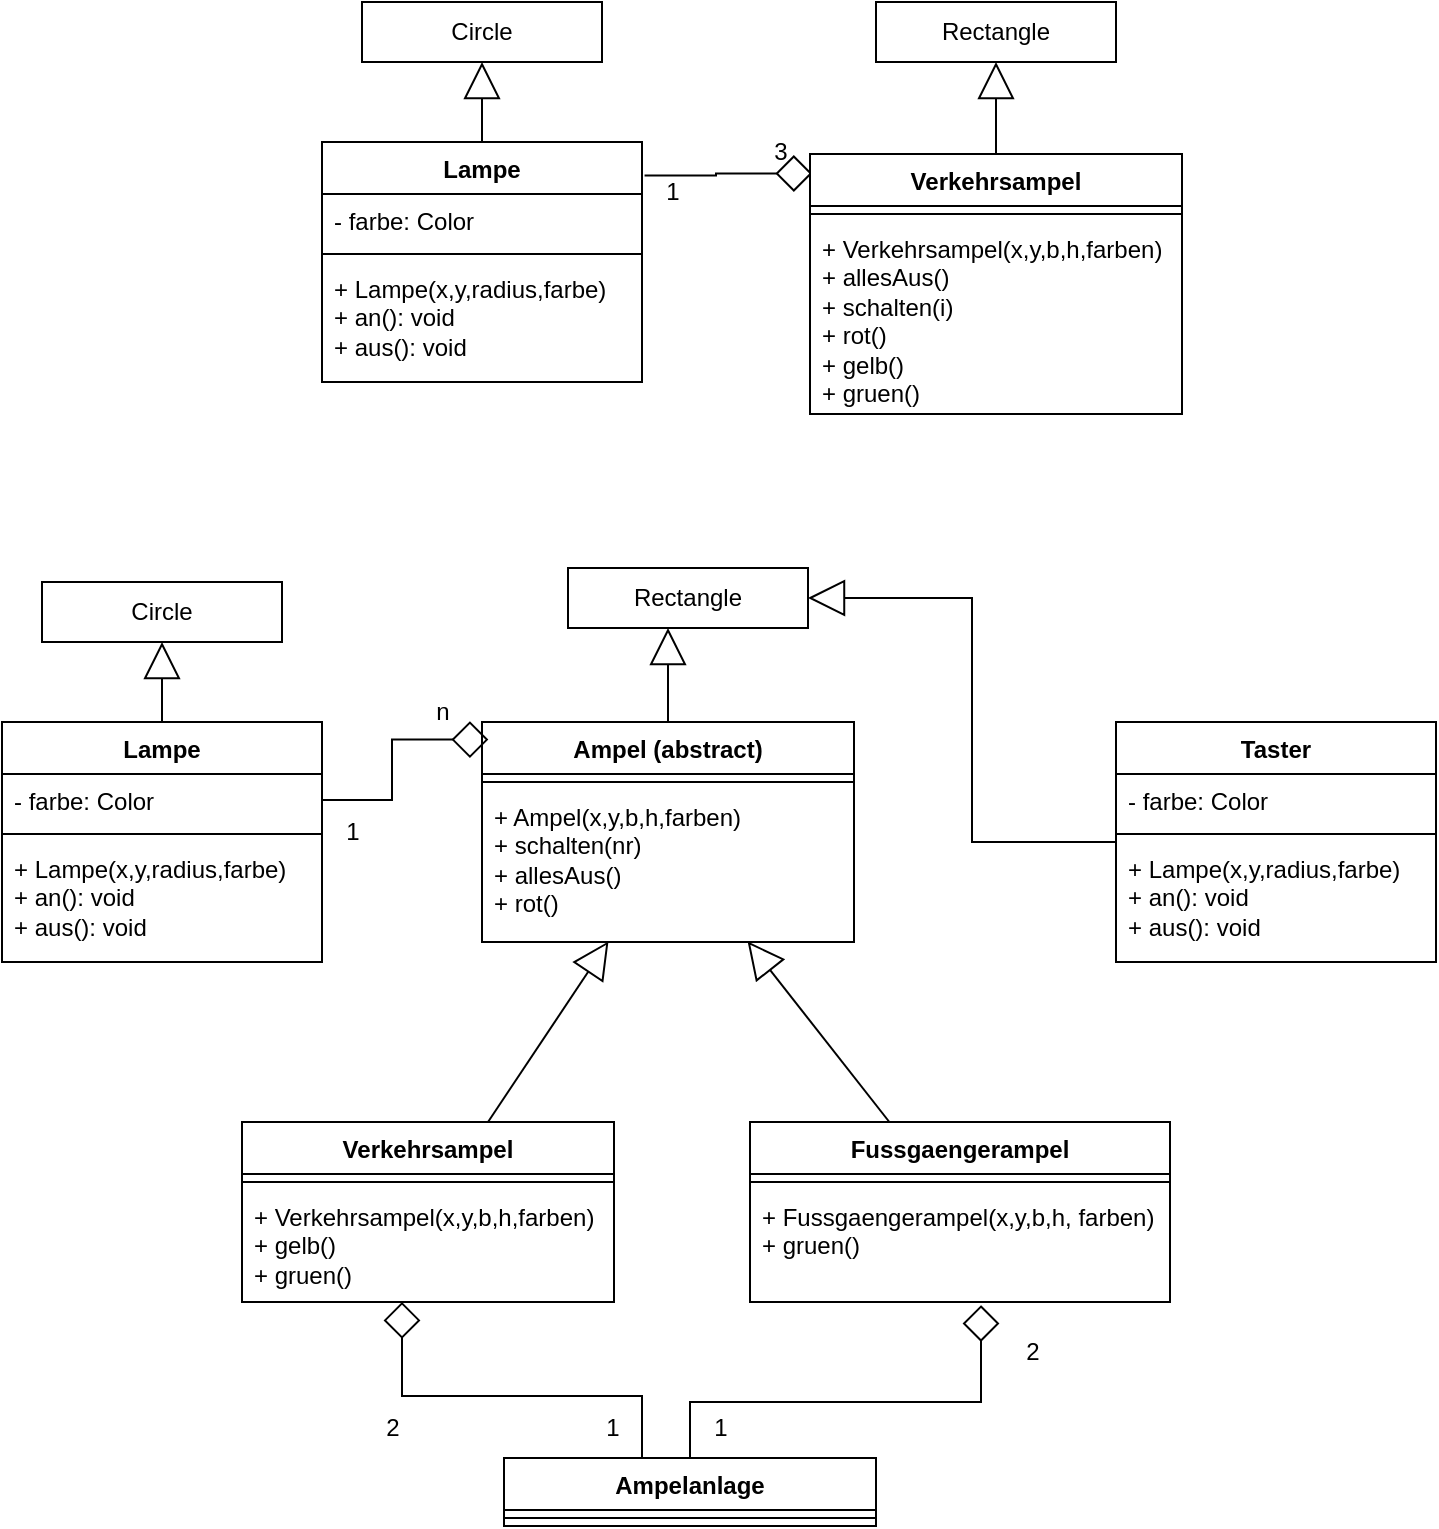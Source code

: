 <mxfile version="24.7.8">
  <diagram name="Seite-1" id="z6wTtBCh7NXx58Hlxl3K">
    <mxGraphModel dx="1235" dy="731" grid="1" gridSize="10" guides="1" tooltips="1" connect="1" arrows="1" fold="1" page="1" pageScale="1" pageWidth="827" pageHeight="1169" math="0" shadow="0">
      <root>
        <mxCell id="0" />
        <mxCell id="1" parent="0" />
        <mxCell id="4R28J3MM1DJTVRBlOuDF-10" value="Circle" style="rounded=0;whiteSpace=wrap;html=1;" parent="1" vertex="1">
          <mxGeometry x="210" y="40" width="120" height="30" as="geometry" />
        </mxCell>
        <mxCell id="NXsVukzLSNer_sT8EOo0-5" style="rounded=0;orthogonalLoop=1;jettySize=auto;html=1;endArrow=diamond;endFill=0;endSize=16;entryX=0.006;entryY=0.075;entryDx=0;entryDy=0;entryPerimeter=0;edgeStyle=orthogonalEdgeStyle;exitX=1.008;exitY=0.14;exitDx=0;exitDy=0;exitPerimeter=0;" edge="1" parent="1" source="4R28J3MM1DJTVRBlOuDF-11" target="NXsVukzLSNer_sT8EOo0-1">
          <mxGeometry relative="1" as="geometry" />
        </mxCell>
        <mxCell id="4R28J3MM1DJTVRBlOuDF-11" value="Lampe" style="swimlane;fontStyle=1;align=center;verticalAlign=top;childLayout=stackLayout;horizontal=1;startSize=26;horizontalStack=0;resizeParent=1;resizeParentMax=0;resizeLast=0;collapsible=1;marginBottom=0;whiteSpace=wrap;html=1;" parent="1" vertex="1">
          <mxGeometry x="190" y="110" width="160" height="120" as="geometry" />
        </mxCell>
        <mxCell id="4R28J3MM1DJTVRBlOuDF-12" value="- farbe: Color" style="text;strokeColor=none;fillColor=none;align=left;verticalAlign=top;spacingLeft=4;spacingRight=4;overflow=hidden;rotatable=0;points=[[0,0.5],[1,0.5]];portConstraint=eastwest;whiteSpace=wrap;html=1;" parent="4R28J3MM1DJTVRBlOuDF-11" vertex="1">
          <mxGeometry y="26" width="160" height="26" as="geometry" />
        </mxCell>
        <mxCell id="4R28J3MM1DJTVRBlOuDF-13" value="" style="line;strokeWidth=1;fillColor=none;align=left;verticalAlign=middle;spacingTop=-1;spacingLeft=3;spacingRight=3;rotatable=0;labelPosition=right;points=[];portConstraint=eastwest;strokeColor=inherit;" parent="4R28J3MM1DJTVRBlOuDF-11" vertex="1">
          <mxGeometry y="52" width="160" height="8" as="geometry" />
        </mxCell>
        <mxCell id="4R28J3MM1DJTVRBlOuDF-14" value="&lt;div&gt;+ Lampe(x,y,radius,farbe)&lt;/div&gt;+ an(): void&lt;div&gt;+ aus(): void&lt;/div&gt;" style="text;strokeColor=none;fillColor=none;align=left;verticalAlign=top;spacingLeft=4;spacingRight=4;overflow=hidden;rotatable=0;points=[[0,0.5],[1,0.5]];portConstraint=eastwest;whiteSpace=wrap;html=1;" parent="4R28J3MM1DJTVRBlOuDF-11" vertex="1">
          <mxGeometry y="60" width="160" height="60" as="geometry" />
        </mxCell>
        <mxCell id="4R28J3MM1DJTVRBlOuDF-15" style="edgeStyle=orthogonalEdgeStyle;rounded=0;orthogonalLoop=1;jettySize=auto;html=1;entryX=0.5;entryY=1;entryDx=0;entryDy=0;endArrow=block;endFill=0;startSize=16;endSize=16;" parent="1" source="4R28J3MM1DJTVRBlOuDF-11" target="4R28J3MM1DJTVRBlOuDF-10" edge="1">
          <mxGeometry relative="1" as="geometry" />
        </mxCell>
        <mxCell id="NXsVukzLSNer_sT8EOo0-9" style="edgeStyle=orthogonalEdgeStyle;rounded=0;orthogonalLoop=1;jettySize=auto;html=1;entryX=0.5;entryY=1;entryDx=0;entryDy=0;endArrow=block;endFill=0;endSize=16;" edge="1" parent="1" source="NXsVukzLSNer_sT8EOo0-1" target="NXsVukzLSNer_sT8EOo0-8">
          <mxGeometry relative="1" as="geometry" />
        </mxCell>
        <mxCell id="NXsVukzLSNer_sT8EOo0-1" value="Verkehrsampel" style="swimlane;fontStyle=1;align=center;verticalAlign=top;childLayout=stackLayout;horizontal=1;startSize=26;horizontalStack=0;resizeParent=1;resizeParentMax=0;resizeLast=0;collapsible=1;marginBottom=0;whiteSpace=wrap;html=1;" vertex="1" parent="1">
          <mxGeometry x="434" y="116" width="186" height="130" as="geometry" />
        </mxCell>
        <mxCell id="NXsVukzLSNer_sT8EOo0-3" value="" style="line;strokeWidth=1;fillColor=none;align=left;verticalAlign=middle;spacingTop=-1;spacingLeft=3;spacingRight=3;rotatable=0;labelPosition=right;points=[];portConstraint=eastwest;strokeColor=inherit;" vertex="1" parent="NXsVukzLSNer_sT8EOo0-1">
          <mxGeometry y="26" width="186" height="8" as="geometry" />
        </mxCell>
        <mxCell id="NXsVukzLSNer_sT8EOo0-4" value="&lt;div&gt;+ Verkehrsampel(x,y,b,h,farben)&lt;/div&gt;&lt;div&gt;+ allesAus()&lt;/div&gt;&lt;div&gt;+ schalten(i)&lt;/div&gt;&lt;div&gt;+ rot()&lt;/div&gt;&lt;div&gt;+ gelb()&lt;/div&gt;&lt;div&gt;+ gruen()&lt;/div&gt;" style="text;strokeColor=none;fillColor=none;align=left;verticalAlign=top;spacingLeft=4;spacingRight=4;overflow=hidden;rotatable=0;points=[[0,0.5],[1,0.5]];portConstraint=eastwest;whiteSpace=wrap;html=1;" vertex="1" parent="NXsVukzLSNer_sT8EOo0-1">
          <mxGeometry y="34" width="186" height="96" as="geometry" />
        </mxCell>
        <mxCell id="NXsVukzLSNer_sT8EOo0-6" value="1" style="text;html=1;align=center;verticalAlign=middle;resizable=0;points=[];autosize=1;strokeColor=none;fillColor=none;" vertex="1" parent="1">
          <mxGeometry x="350" y="120" width="30" height="30" as="geometry" />
        </mxCell>
        <mxCell id="NXsVukzLSNer_sT8EOo0-7" value="3" style="text;html=1;align=center;verticalAlign=middle;resizable=0;points=[];autosize=1;strokeColor=none;fillColor=none;" vertex="1" parent="1">
          <mxGeometry x="404" y="100" width="30" height="30" as="geometry" />
        </mxCell>
        <mxCell id="NXsVukzLSNer_sT8EOo0-8" value="Rectangle" style="rounded=0;whiteSpace=wrap;html=1;" vertex="1" parent="1">
          <mxGeometry x="467" y="40" width="120" height="30" as="geometry" />
        </mxCell>
        <mxCell id="NXsVukzLSNer_sT8EOo0-36" style="rounded=0;orthogonalLoop=1;jettySize=auto;html=1;strokeColor=default;align=center;verticalAlign=middle;fontFamily=Helvetica;fontSize=11;fontColor=default;labelBackgroundColor=default;endArrow=block;endFill=0;endSize=16;edgeStyle=orthogonalEdgeStyle;" edge="1" parent="1" source="NXsVukzLSNer_sT8EOo0-11" target="NXsVukzLSNer_sT8EOo0-33">
          <mxGeometry relative="1" as="geometry">
            <Array as="points">
              <mxPoint x="370" y="345" />
            </Array>
          </mxGeometry>
        </mxCell>
        <mxCell id="NXsVukzLSNer_sT8EOo0-11" value="Ampel (abstract)" style="swimlane;fontStyle=1;align=center;verticalAlign=top;childLayout=stackLayout;horizontal=1;startSize=26;horizontalStack=0;resizeParent=1;resizeParentMax=0;resizeLast=0;collapsible=1;marginBottom=0;whiteSpace=wrap;html=1;" vertex="1" parent="1">
          <mxGeometry x="270" y="400" width="186" height="110" as="geometry" />
        </mxCell>
        <mxCell id="NXsVukzLSNer_sT8EOo0-13" value="" style="line;strokeWidth=1;fillColor=none;align=left;verticalAlign=middle;spacingTop=-1;spacingLeft=3;spacingRight=3;rotatable=0;labelPosition=right;points=[];portConstraint=eastwest;strokeColor=inherit;" vertex="1" parent="NXsVukzLSNer_sT8EOo0-11">
          <mxGeometry y="26" width="186" height="8" as="geometry" />
        </mxCell>
        <mxCell id="NXsVukzLSNer_sT8EOo0-14" value="&lt;div&gt;+ Ampel(x,y,b,h,farben)&lt;/div&gt;+ schalten(nr)&lt;div&gt;+ allesAus()&lt;/div&gt;&lt;div&gt;&lt;div&gt;+ rot()&lt;/div&gt;&lt;/div&gt;&lt;div&gt;&lt;br&gt;&lt;/div&gt;&lt;div&gt;&lt;br&gt;&lt;/div&gt;" style="text;strokeColor=none;fillColor=none;align=left;verticalAlign=top;spacingLeft=4;spacingRight=4;overflow=hidden;rotatable=0;points=[[0,0.5],[1,0.5]];portConstraint=eastwest;whiteSpace=wrap;html=1;" vertex="1" parent="NXsVukzLSNer_sT8EOo0-11">
          <mxGeometry y="34" width="186" height="76" as="geometry" />
        </mxCell>
        <mxCell id="NXsVukzLSNer_sT8EOo0-35" style="edgeStyle=orthogonalEdgeStyle;rounded=0;orthogonalLoop=1;jettySize=auto;html=1;entryX=0.5;entryY=1;entryDx=0;entryDy=0;strokeColor=default;align=center;verticalAlign=middle;fontFamily=Helvetica;fontSize=11;fontColor=default;labelBackgroundColor=default;endArrow=block;endFill=0;endSize=16;" edge="1" parent="1" source="NXsVukzLSNer_sT8EOo0-15" target="NXsVukzLSNer_sT8EOo0-32">
          <mxGeometry relative="1" as="geometry" />
        </mxCell>
        <mxCell id="NXsVukzLSNer_sT8EOo0-15" value="Lampe" style="swimlane;fontStyle=1;align=center;verticalAlign=top;childLayout=stackLayout;horizontal=1;startSize=26;horizontalStack=0;resizeParent=1;resizeParentMax=0;resizeLast=0;collapsible=1;marginBottom=0;whiteSpace=wrap;html=1;" vertex="1" parent="1">
          <mxGeometry x="30" y="400" width="160" height="120" as="geometry" />
        </mxCell>
        <mxCell id="NXsVukzLSNer_sT8EOo0-16" value="- farbe: Color" style="text;strokeColor=none;fillColor=none;align=left;verticalAlign=top;spacingLeft=4;spacingRight=4;overflow=hidden;rotatable=0;points=[[0,0.5],[1,0.5]];portConstraint=eastwest;whiteSpace=wrap;html=1;" vertex="1" parent="NXsVukzLSNer_sT8EOo0-15">
          <mxGeometry y="26" width="160" height="26" as="geometry" />
        </mxCell>
        <mxCell id="NXsVukzLSNer_sT8EOo0-17" value="" style="line;strokeWidth=1;fillColor=none;align=left;verticalAlign=middle;spacingTop=-1;spacingLeft=3;spacingRight=3;rotatable=0;labelPosition=right;points=[];portConstraint=eastwest;strokeColor=inherit;" vertex="1" parent="NXsVukzLSNer_sT8EOo0-15">
          <mxGeometry y="52" width="160" height="8" as="geometry" />
        </mxCell>
        <mxCell id="NXsVukzLSNer_sT8EOo0-18" value="&lt;div&gt;+ Lampe(x,y,radius,farbe)&lt;/div&gt;+ an(): void&lt;div&gt;+ aus(): void&lt;/div&gt;" style="text;strokeColor=none;fillColor=none;align=left;verticalAlign=top;spacingLeft=4;spacingRight=4;overflow=hidden;rotatable=0;points=[[0,0.5],[1,0.5]];portConstraint=eastwest;whiteSpace=wrap;html=1;" vertex="1" parent="NXsVukzLSNer_sT8EOo0-15">
          <mxGeometry y="60" width="160" height="60" as="geometry" />
        </mxCell>
        <mxCell id="NXsVukzLSNer_sT8EOo0-20" style="edgeStyle=orthogonalEdgeStyle;rounded=0;orthogonalLoop=1;jettySize=auto;html=1;entryX=0.017;entryY=0.08;entryDx=0;entryDy=0;entryPerimeter=0;endArrow=diamond;endFill=0;endSize=16;" edge="1" parent="1" source="NXsVukzLSNer_sT8EOo0-16" target="NXsVukzLSNer_sT8EOo0-11">
          <mxGeometry relative="1" as="geometry" />
        </mxCell>
        <mxCell id="NXsVukzLSNer_sT8EOo0-21" value="1" style="text;html=1;align=center;verticalAlign=middle;resizable=0;points=[];autosize=1;strokeColor=none;fillColor=none;" vertex="1" parent="1">
          <mxGeometry x="190" y="440" width="30" height="30" as="geometry" />
        </mxCell>
        <mxCell id="NXsVukzLSNer_sT8EOo0-22" value="n" style="text;html=1;align=center;verticalAlign=middle;resizable=0;points=[];autosize=1;strokeColor=none;fillColor=none;" vertex="1" parent="1">
          <mxGeometry x="235" y="380" width="30" height="30" as="geometry" />
        </mxCell>
        <mxCell id="NXsVukzLSNer_sT8EOo0-23" value="Verkehrsampel" style="swimlane;fontStyle=1;align=center;verticalAlign=top;childLayout=stackLayout;horizontal=1;startSize=26;horizontalStack=0;resizeParent=1;resizeParentMax=0;resizeLast=0;collapsible=1;marginBottom=0;whiteSpace=wrap;html=1;" vertex="1" parent="1">
          <mxGeometry x="150" y="600" width="186" height="90" as="geometry" />
        </mxCell>
        <mxCell id="NXsVukzLSNer_sT8EOo0-25" value="" style="line;strokeWidth=1;fillColor=none;align=left;verticalAlign=middle;spacingTop=-1;spacingLeft=3;spacingRight=3;rotatable=0;labelPosition=right;points=[];portConstraint=eastwest;strokeColor=inherit;" vertex="1" parent="NXsVukzLSNer_sT8EOo0-23">
          <mxGeometry y="26" width="186" height="8" as="geometry" />
        </mxCell>
        <mxCell id="NXsVukzLSNer_sT8EOo0-26" value="&lt;div&gt;+ Verkehrsampel(x,y,b,h,farben)&lt;/div&gt;&lt;div&gt;&lt;span style=&quot;background-color: initial;&quot;&gt;+ gelb()&lt;/span&gt;&lt;br&gt;&lt;/div&gt;&lt;div&gt;+ gruen()&lt;/div&gt;" style="text;strokeColor=none;fillColor=none;align=left;verticalAlign=top;spacingLeft=4;spacingRight=4;overflow=hidden;rotatable=0;points=[[0,0.5],[1,0.5]];portConstraint=eastwest;whiteSpace=wrap;html=1;" vertex="1" parent="NXsVukzLSNer_sT8EOo0-23">
          <mxGeometry y="34" width="186" height="56" as="geometry" />
        </mxCell>
        <mxCell id="NXsVukzLSNer_sT8EOo0-27" style="rounded=0;orthogonalLoop=1;jettySize=auto;html=1;entryX=0.34;entryY=0.996;entryDx=0;entryDy=0;entryPerimeter=0;endArrow=block;endFill=0;endSize=16;" edge="1" parent="1" source="NXsVukzLSNer_sT8EOo0-23" target="NXsVukzLSNer_sT8EOo0-14">
          <mxGeometry relative="1" as="geometry" />
        </mxCell>
        <mxCell id="NXsVukzLSNer_sT8EOo0-28" value="Fussgaengerampel" style="swimlane;fontStyle=1;align=center;verticalAlign=top;childLayout=stackLayout;horizontal=1;startSize=26;horizontalStack=0;resizeParent=1;resizeParentMax=0;resizeLast=0;collapsible=1;marginBottom=0;whiteSpace=wrap;html=1;" vertex="1" parent="1">
          <mxGeometry x="404" y="600" width="210" height="90" as="geometry" />
        </mxCell>
        <mxCell id="NXsVukzLSNer_sT8EOo0-29" value="" style="line;strokeWidth=1;fillColor=none;align=left;verticalAlign=middle;spacingTop=-1;spacingLeft=3;spacingRight=3;rotatable=0;labelPosition=right;points=[];portConstraint=eastwest;strokeColor=inherit;" vertex="1" parent="NXsVukzLSNer_sT8EOo0-28">
          <mxGeometry y="26" width="210" height="8" as="geometry" />
        </mxCell>
        <mxCell id="NXsVukzLSNer_sT8EOo0-30" value="&lt;div&gt;+ Fussgaengerampel(x,y,b,h, farben)&lt;/div&gt;&lt;div&gt;&lt;span style=&quot;background-color: initial;&quot;&gt;+ gruen()&lt;/span&gt;&lt;br&gt;&lt;/div&gt;" style="text;strokeColor=none;fillColor=none;align=left;verticalAlign=top;spacingLeft=4;spacingRight=4;overflow=hidden;rotatable=0;points=[[0,0.5],[1,0.5]];portConstraint=eastwest;whiteSpace=wrap;html=1;" vertex="1" parent="NXsVukzLSNer_sT8EOo0-28">
          <mxGeometry y="34" width="210" height="56" as="geometry" />
        </mxCell>
        <mxCell id="NXsVukzLSNer_sT8EOo0-31" style="rounded=0;orthogonalLoop=1;jettySize=auto;html=1;entryX=0.714;entryY=0.996;entryDx=0;entryDy=0;entryPerimeter=0;endArrow=block;endFill=0;endSize=16;" edge="1" parent="1" source="NXsVukzLSNer_sT8EOo0-28" target="NXsVukzLSNer_sT8EOo0-14">
          <mxGeometry relative="1" as="geometry" />
        </mxCell>
        <mxCell id="NXsVukzLSNer_sT8EOo0-32" value="Circle" style="rounded=0;whiteSpace=wrap;html=1;" vertex="1" parent="1">
          <mxGeometry x="50" y="330" width="120" height="30" as="geometry" />
        </mxCell>
        <mxCell id="NXsVukzLSNer_sT8EOo0-33" value="Rectangle" style="rounded=0;whiteSpace=wrap;html=1;" vertex="1" parent="1">
          <mxGeometry x="313" y="323" width="120" height="30" as="geometry" />
        </mxCell>
        <mxCell id="NXsVukzLSNer_sT8EOo0-38" value="Ampelanlage" style="swimlane;fontStyle=1;align=center;verticalAlign=top;childLayout=stackLayout;horizontal=1;startSize=26;horizontalStack=0;resizeParent=1;resizeParentMax=0;resizeLast=0;collapsible=1;marginBottom=0;whiteSpace=wrap;html=1;" vertex="1" parent="1">
          <mxGeometry x="281" y="768" width="186" height="34" as="geometry" />
        </mxCell>
        <mxCell id="NXsVukzLSNer_sT8EOo0-40" value="" style="line;strokeWidth=1;fillColor=none;align=left;verticalAlign=middle;spacingTop=-1;spacingLeft=3;spacingRight=3;rotatable=0;labelPosition=right;points=[];portConstraint=eastwest;strokeColor=inherit;" vertex="1" parent="NXsVukzLSNer_sT8EOo0-38">
          <mxGeometry y="26" width="186" height="8" as="geometry" />
        </mxCell>
        <mxCell id="NXsVukzLSNer_sT8EOo0-42" style="edgeStyle=orthogonalEdgeStyle;rounded=0;orthogonalLoop=1;jettySize=auto;html=1;endArrow=diamond;endFill=0;endSize=16;" edge="1" parent="1" source="NXsVukzLSNer_sT8EOo0-38" target="NXsVukzLSNer_sT8EOo0-26">
          <mxGeometry relative="1" as="geometry">
            <Array as="points">
              <mxPoint x="350" y="737" />
              <mxPoint x="230" y="737" />
            </Array>
          </mxGeometry>
        </mxCell>
        <mxCell id="NXsVukzLSNer_sT8EOo0-43" style="edgeStyle=orthogonalEdgeStyle;rounded=0;orthogonalLoop=1;jettySize=auto;html=1;entryX=0.55;entryY=1.028;entryDx=0;entryDy=0;entryPerimeter=0;endArrow=diamond;endFill=0;endSize=16;" edge="1" parent="1" source="NXsVukzLSNer_sT8EOo0-38" target="NXsVukzLSNer_sT8EOo0-30">
          <mxGeometry relative="1" as="geometry">
            <Array as="points">
              <mxPoint x="374" y="740" />
              <mxPoint x="519" y="740" />
            </Array>
          </mxGeometry>
        </mxCell>
        <mxCell id="NXsVukzLSNer_sT8EOo0-45" value="2" style="text;html=1;align=center;verticalAlign=middle;resizable=0;points=[];autosize=1;strokeColor=none;fillColor=none;" vertex="1" parent="1">
          <mxGeometry x="530" y="700" width="30" height="30" as="geometry" />
        </mxCell>
        <mxCell id="NXsVukzLSNer_sT8EOo0-46" value="1" style="text;html=1;align=center;verticalAlign=middle;resizable=0;points=[];autosize=1;strokeColor=none;fillColor=none;" vertex="1" parent="1">
          <mxGeometry x="374" y="738" width="30" height="30" as="geometry" />
        </mxCell>
        <mxCell id="NXsVukzLSNer_sT8EOo0-47" value="1" style="text;html=1;align=center;verticalAlign=middle;resizable=0;points=[];autosize=1;strokeColor=none;fillColor=none;" vertex="1" parent="1">
          <mxGeometry x="320" y="738" width="30" height="30" as="geometry" />
        </mxCell>
        <mxCell id="NXsVukzLSNer_sT8EOo0-55" style="edgeStyle=orthogonalEdgeStyle;rounded=0;orthogonalLoop=1;jettySize=auto;html=1;entryX=1;entryY=0.5;entryDx=0;entryDy=0;endArrow=block;endFill=0;endSize=16;" edge="1" parent="1" source="NXsVukzLSNer_sT8EOo0-49" target="NXsVukzLSNer_sT8EOo0-33">
          <mxGeometry relative="1" as="geometry" />
        </mxCell>
        <mxCell id="NXsVukzLSNer_sT8EOo0-49" value="Taster" style="swimlane;fontStyle=1;align=center;verticalAlign=top;childLayout=stackLayout;horizontal=1;startSize=26;horizontalStack=0;resizeParent=1;resizeParentMax=0;resizeLast=0;collapsible=1;marginBottom=0;whiteSpace=wrap;html=1;" vertex="1" parent="1">
          <mxGeometry x="587" y="400" width="160" height="120" as="geometry" />
        </mxCell>
        <mxCell id="NXsVukzLSNer_sT8EOo0-50" value="- farbe: Color" style="text;strokeColor=none;fillColor=none;align=left;verticalAlign=top;spacingLeft=4;spacingRight=4;overflow=hidden;rotatable=0;points=[[0,0.5],[1,0.5]];portConstraint=eastwest;whiteSpace=wrap;html=1;" vertex="1" parent="NXsVukzLSNer_sT8EOo0-49">
          <mxGeometry y="26" width="160" height="26" as="geometry" />
        </mxCell>
        <mxCell id="NXsVukzLSNer_sT8EOo0-51" value="" style="line;strokeWidth=1;fillColor=none;align=left;verticalAlign=middle;spacingTop=-1;spacingLeft=3;spacingRight=3;rotatable=0;labelPosition=right;points=[];portConstraint=eastwest;strokeColor=inherit;" vertex="1" parent="NXsVukzLSNer_sT8EOo0-49">
          <mxGeometry y="52" width="160" height="8" as="geometry" />
        </mxCell>
        <mxCell id="NXsVukzLSNer_sT8EOo0-52" value="&lt;div&gt;+ Lampe(x,y,radius,farbe)&lt;/div&gt;+ an(): void&lt;div&gt;+ aus(): void&lt;/div&gt;" style="text;strokeColor=none;fillColor=none;align=left;verticalAlign=top;spacingLeft=4;spacingRight=4;overflow=hidden;rotatable=0;points=[[0,0.5],[1,0.5]];portConstraint=eastwest;whiteSpace=wrap;html=1;" vertex="1" parent="NXsVukzLSNer_sT8EOo0-49">
          <mxGeometry y="60" width="160" height="60" as="geometry" />
        </mxCell>
        <mxCell id="NXsVukzLSNer_sT8EOo0-56" value="2" style="text;html=1;align=center;verticalAlign=middle;resizable=0;points=[];autosize=1;strokeColor=none;fillColor=none;" vertex="1" parent="1">
          <mxGeometry x="210" y="738" width="30" height="30" as="geometry" />
        </mxCell>
      </root>
    </mxGraphModel>
  </diagram>
</mxfile>

